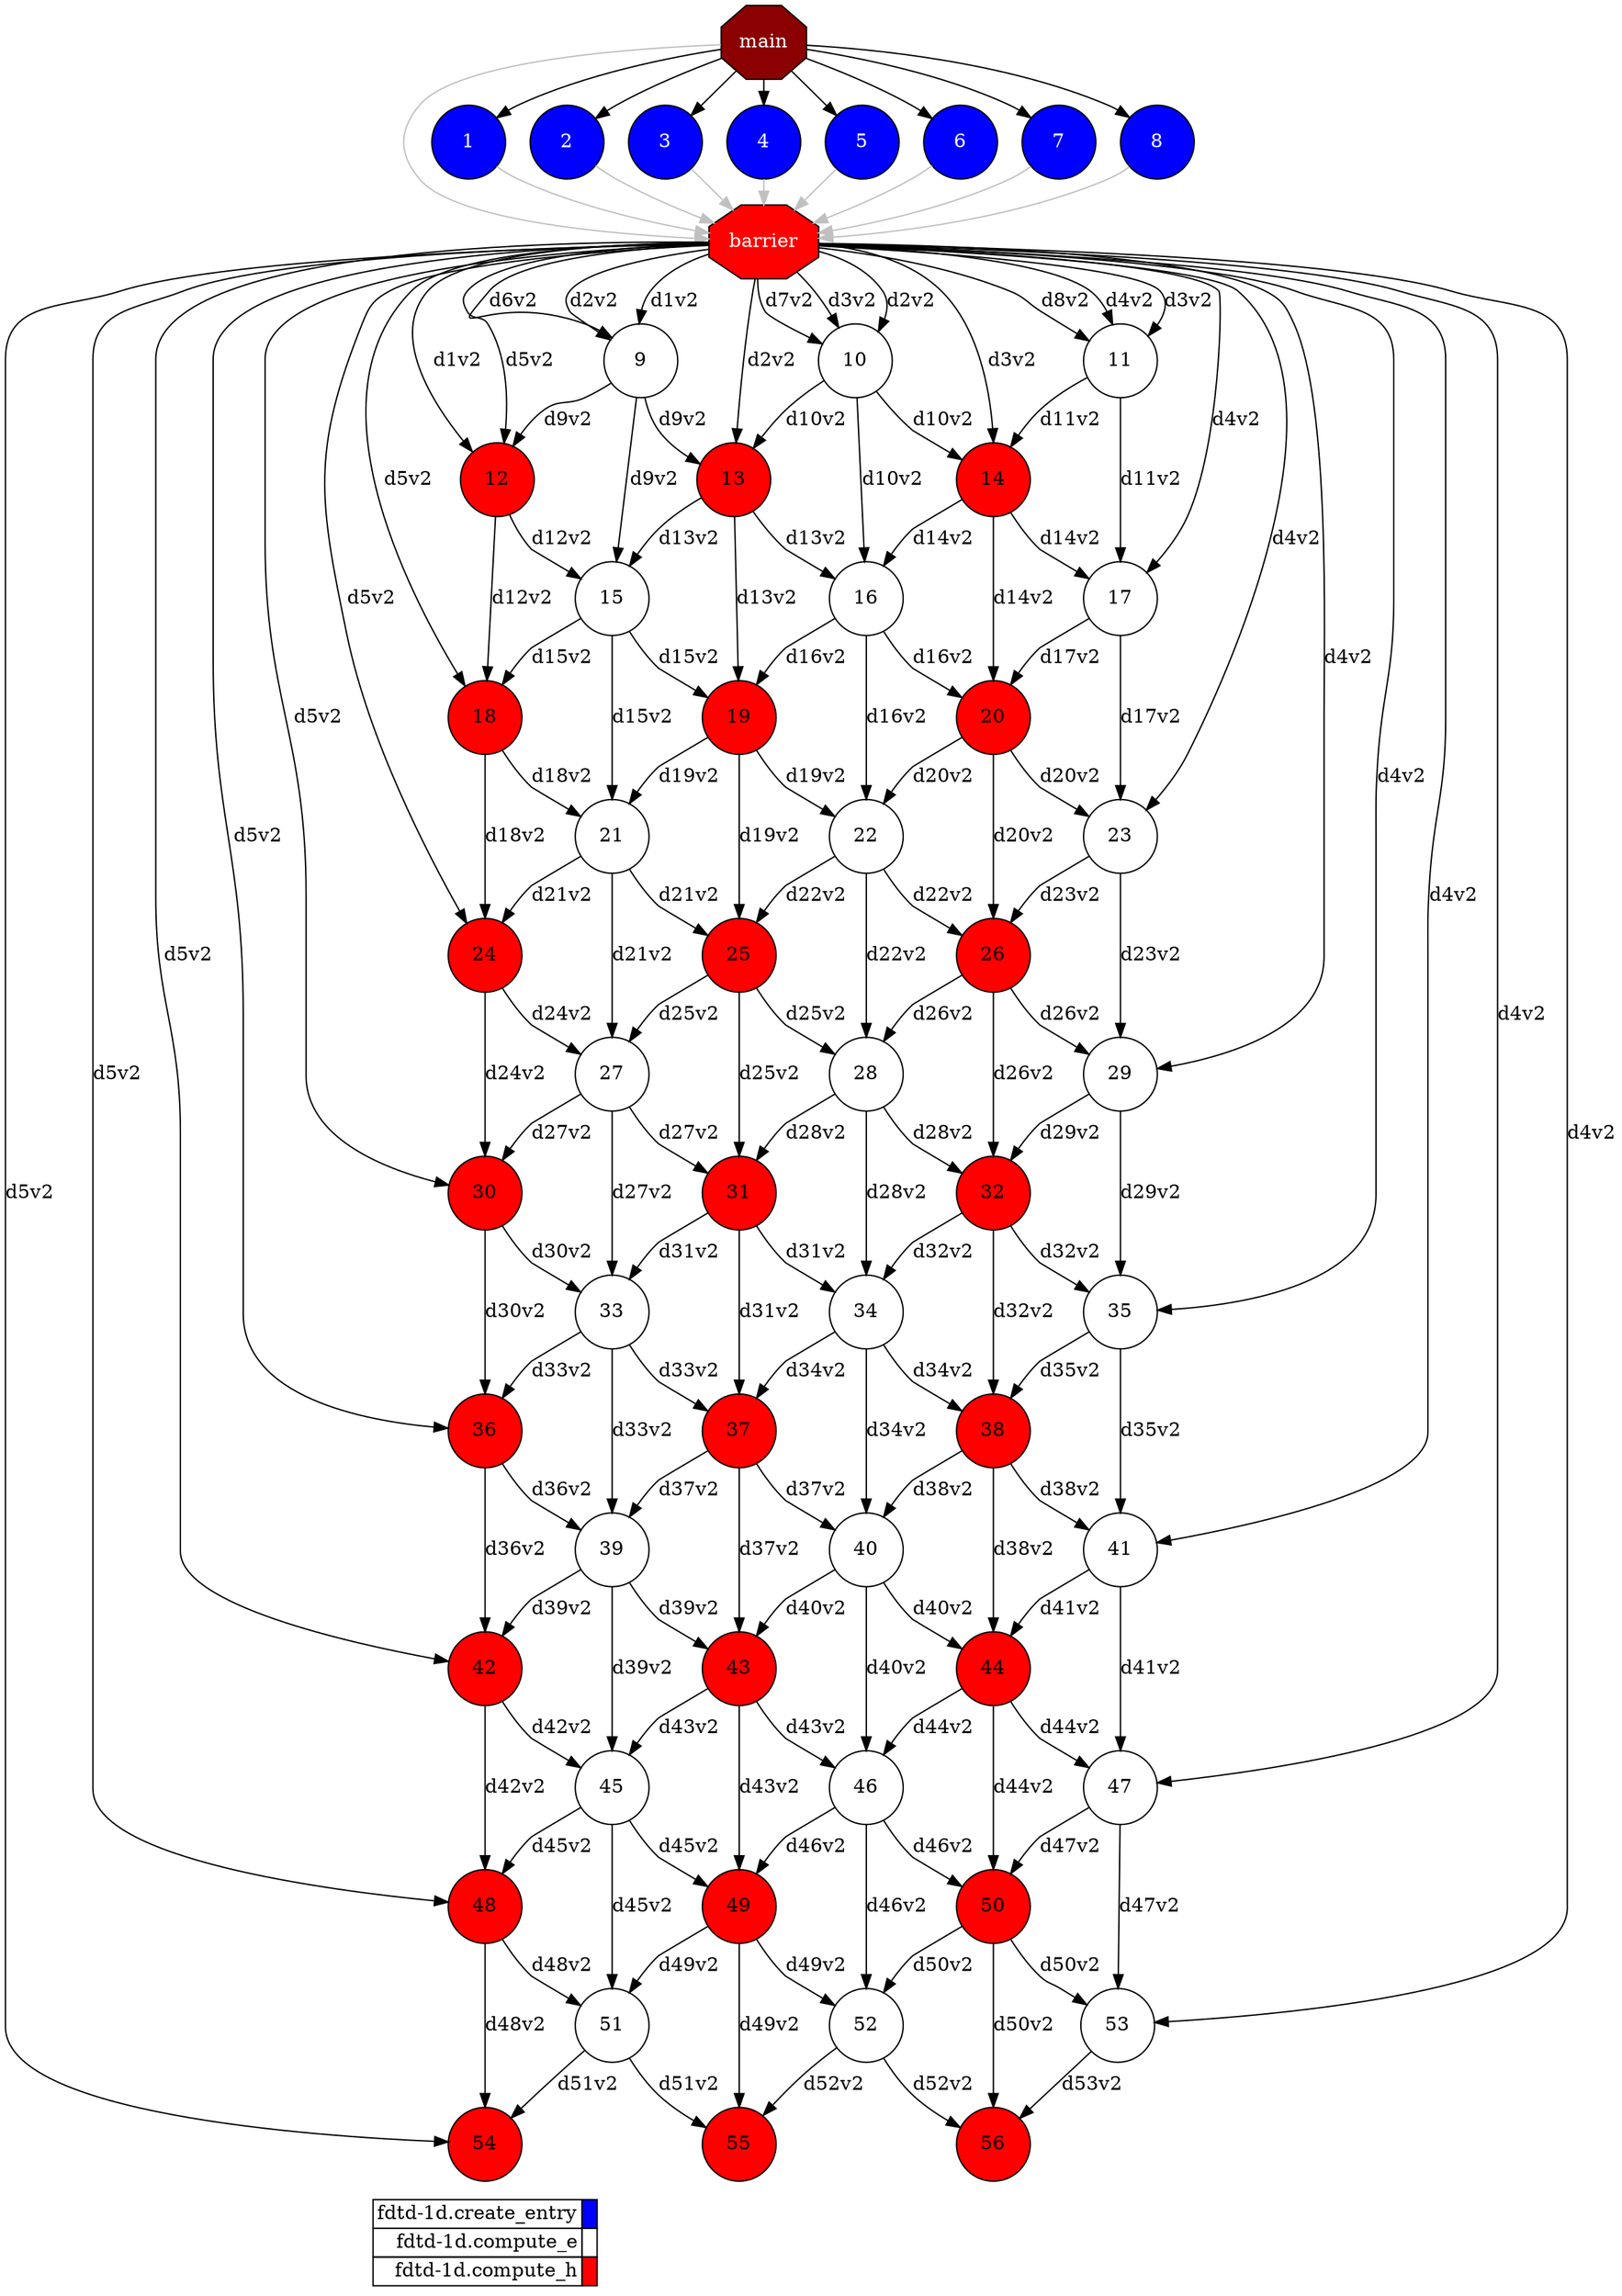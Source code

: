 digraph {
  rankdir=TB;
  labeljust="l";
  compound= true;
  subgraph dependence_graph {
    ranksep=0.20;
    node[height=0.75];

Synchro0[label="main", shape=octagon, style=filled fillcolor="#8B0000" fontcolor="#FFFFFF"];
1[shape=circle, style=filled fillcolor="#0000ff" fontcolor="#ffffff"];
Synchro0 -> 1;
2[shape=circle, style=filled fillcolor="#0000ff" fontcolor="#ffffff"];
Synchro0 -> 2;
3[shape=circle, style=filled fillcolor="#0000ff" fontcolor="#ffffff"];
Synchro0 -> 3;
4[shape=circle, style=filled fillcolor="#0000ff" fontcolor="#ffffff"];
Synchro0 -> 4;
5[shape=circle, style=filled fillcolor="#0000ff" fontcolor="#ffffff"];
Synchro0 -> 5;
6[shape=circle, style=filled fillcolor="#0000ff" fontcolor="#ffffff"];
Synchro0 -> 6;
7[shape=circle, style=filled fillcolor="#0000ff" fontcolor="#ffffff"];
Synchro0 -> 7;
8[shape=circle, style=filled fillcolor="#0000ff" fontcolor="#ffffff"];
Synchro0 -> 8;
Synchro1[label="barrier", shape=octagon, style=filled fillcolor="#ff0000" fontcolor="#FFFFFF"];
Synchro0 -> Synchro1 [color=grey];
4 -> Synchro1 [color=grey];
2 -> Synchro1 [color=grey];
3 -> Synchro1 [color=grey];
5 -> Synchro1 [color=grey];
6 -> Synchro1 [color=grey];
7 -> Synchro1 [color=grey];
1 -> Synchro1 [color=grey];
8 -> Synchro1 [color=grey];
9[shape=circle, style=filled fillcolor="#ffffff" fontcolor="#000000"];
Synchro1 -> 9 [label="d6v2"];
Synchro1 -> 9 [label="d2v2"];
Synchro1 -> 9 [label="d1v2"];
10[shape=circle, style=filled fillcolor="#ffffff" fontcolor="#000000"];
Synchro1 -> 10 [label="d7v2"];
Synchro1 -> 10 [label="d3v2"];
Synchro1 -> 10 [label="d2v2"];
11[shape=circle, style=filled fillcolor="#ffffff" fontcolor="#000000"];
Synchro1 -> 11 [label="d8v2"];
Synchro1 -> 11 [label="d4v2"];
Synchro1 -> 11 [label="d3v2"];
12[shape=circle, style=filled fillcolor="#ff0000" fontcolor="#000000"];
Synchro1 -> 12 [label="d1v2"];
9 -> 12 [label="d9v2"];
Synchro1 -> 12 [label="d5v2"];
13[shape=circle, style=filled fillcolor="#ff0000" fontcolor="#000000"];
Synchro1 -> 13 [label="d2v2"];
10 -> 13 [label="d10v2"];
9 -> 13 [label="d9v2"];
14[shape=circle, style=filled fillcolor="#ff0000" fontcolor="#000000"];
Synchro1 -> 14 [label="d3v2"];
11 -> 14 [label="d11v2"];
10 -> 14 [label="d10v2"];
15[shape=circle, style=filled fillcolor="#ffffff" fontcolor="#000000"];
9 -> 15 [label="d9v2"];
13 -> 15 [label="d13v2"];
12 -> 15 [label="d12v2"];
16[shape=circle, style=filled fillcolor="#ffffff" fontcolor="#000000"];
10 -> 16 [label="d10v2"];
14 -> 16 [label="d14v2"];
13 -> 16 [label="d13v2"];
17[shape=circle, style=filled fillcolor="#ffffff" fontcolor="#000000"];
11 -> 17 [label="d11v2"];
Synchro1 -> 17 [label="d4v2"];
14 -> 17 [label="d14v2"];
18[shape=circle, style=filled fillcolor="#ff0000" fontcolor="#000000"];
12 -> 18 [label="d12v2"];
15 -> 18 [label="d15v2"];
Synchro1 -> 18 [label="d5v2"];
19[shape=circle, style=filled fillcolor="#ff0000" fontcolor="#000000"];
13 -> 19 [label="d13v2"];
16 -> 19 [label="d16v2"];
15 -> 19 [label="d15v2"];
20[shape=circle, style=filled fillcolor="#ff0000" fontcolor="#000000"];
14 -> 20 [label="d14v2"];
17 -> 20 [label="d17v2"];
16 -> 20 [label="d16v2"];
21[shape=circle, style=filled fillcolor="#ffffff" fontcolor="#000000"];
15 -> 21 [label="d15v2"];
19 -> 21 [label="d19v2"];
18 -> 21 [label="d18v2"];
22[shape=circle, style=filled fillcolor="#ffffff" fontcolor="#000000"];
16 -> 22 [label="d16v2"];
20 -> 22 [label="d20v2"];
19 -> 22 [label="d19v2"];
23[shape=circle, style=filled fillcolor="#ffffff" fontcolor="#000000"];
17 -> 23 [label="d17v2"];
Synchro1 -> 23 [label="d4v2"];
20 -> 23 [label="d20v2"];
24[shape=circle, style=filled fillcolor="#ff0000" fontcolor="#000000"];
18 -> 24 [label="d18v2"];
21 -> 24 [label="d21v2"];
Synchro1 -> 24 [label="d5v2"];
25[shape=circle, style=filled fillcolor="#ff0000" fontcolor="#000000"];
19 -> 25 [label="d19v2"];
22 -> 25 [label="d22v2"];
21 -> 25 [label="d21v2"];
26[shape=circle, style=filled fillcolor="#ff0000" fontcolor="#000000"];
20 -> 26 [label="d20v2"];
23 -> 26 [label="d23v2"];
22 -> 26 [label="d22v2"];
27[shape=circle, style=filled fillcolor="#ffffff" fontcolor="#000000"];
21 -> 27 [label="d21v2"];
25 -> 27 [label="d25v2"];
24 -> 27 [label="d24v2"];
28[shape=circle, style=filled fillcolor="#ffffff" fontcolor="#000000"];
22 -> 28 [label="d22v2"];
26 -> 28 [label="d26v2"];
25 -> 28 [label="d25v2"];
29[shape=circle, style=filled fillcolor="#ffffff" fontcolor="#000000"];
23 -> 29 [label="d23v2"];
Synchro1 -> 29 [label="d4v2"];
26 -> 29 [label="d26v2"];
30[shape=circle, style=filled fillcolor="#ff0000" fontcolor="#000000"];
24 -> 30 [label="d24v2"];
27 -> 30 [label="d27v2"];
Synchro1 -> 30 [label="d5v2"];
31[shape=circle, style=filled fillcolor="#ff0000" fontcolor="#000000"];
25 -> 31 [label="d25v2"];
28 -> 31 [label="d28v2"];
27 -> 31 [label="d27v2"];
32[shape=circle, style=filled fillcolor="#ff0000" fontcolor="#000000"];
26 -> 32 [label="d26v2"];
29 -> 32 [label="d29v2"];
28 -> 32 [label="d28v2"];
33[shape=circle, style=filled fillcolor="#ffffff" fontcolor="#000000"];
27 -> 33 [label="d27v2"];
31 -> 33 [label="d31v2"];
30 -> 33 [label="d30v2"];
34[shape=circle, style=filled fillcolor="#ffffff" fontcolor="#000000"];
28 -> 34 [label="d28v2"];
32 -> 34 [label="d32v2"];
31 -> 34 [label="d31v2"];
35[shape=circle, style=filled fillcolor="#ffffff" fontcolor="#000000"];
29 -> 35 [label="d29v2"];
Synchro1 -> 35 [label="d4v2"];
32 -> 35 [label="d32v2"];
36[shape=circle, style=filled fillcolor="#ff0000" fontcolor="#000000"];
30 -> 36 [label="d30v2"];
33 -> 36 [label="d33v2"];
Synchro1 -> 36 [label="d5v2"];
37[shape=circle, style=filled fillcolor="#ff0000" fontcolor="#000000"];
31 -> 37 [label="d31v2"];
34 -> 37 [label="d34v2"];
33 -> 37 [label="d33v2"];
38[shape=circle, style=filled fillcolor="#ff0000" fontcolor="#000000"];
32 -> 38 [label="d32v2"];
35 -> 38 [label="d35v2"];
34 -> 38 [label="d34v2"];
39[shape=circle, style=filled fillcolor="#ffffff" fontcolor="#000000"];
33 -> 39 [label="d33v2"];
37 -> 39 [label="d37v2"];
36 -> 39 [label="d36v2"];
40[shape=circle, style=filled fillcolor="#ffffff" fontcolor="#000000"];
34 -> 40 [label="d34v2"];
38 -> 40 [label="d38v2"];
37 -> 40 [label="d37v2"];
41[shape=circle, style=filled fillcolor="#ffffff" fontcolor="#000000"];
35 -> 41 [label="d35v2"];
Synchro1 -> 41 [label="d4v2"];
38 -> 41 [label="d38v2"];
42[shape=circle, style=filled fillcolor="#ff0000" fontcolor="#000000"];
36 -> 42 [label="d36v2"];
39 -> 42 [label="d39v2"];
Synchro1 -> 42 [label="d5v2"];
43[shape=circle, style=filled fillcolor="#ff0000" fontcolor="#000000"];
37 -> 43 [label="d37v2"];
40 -> 43 [label="d40v2"];
39 -> 43 [label="d39v2"];
44[shape=circle, style=filled fillcolor="#ff0000" fontcolor="#000000"];
38 -> 44 [label="d38v2"];
41 -> 44 [label="d41v2"];
40 -> 44 [label="d40v2"];
45[shape=circle, style=filled fillcolor="#ffffff" fontcolor="#000000"];
39 -> 45 [label="d39v2"];
43 -> 45 [label="d43v2"];
42 -> 45 [label="d42v2"];
46[shape=circle, style=filled fillcolor="#ffffff" fontcolor="#000000"];
40 -> 46 [label="d40v2"];
44 -> 46 [label="d44v2"];
43 -> 46 [label="d43v2"];
47[shape=circle, style=filled fillcolor="#ffffff" fontcolor="#000000"];
41 -> 47 [label="d41v2"];
Synchro1 -> 47 [label="d4v2"];
44 -> 47 [label="d44v2"];
48[shape=circle, style=filled fillcolor="#ff0000" fontcolor="#000000"];
42 -> 48 [label="d42v2"];
45 -> 48 [label="d45v2"];
Synchro1 -> 48 [label="d5v2"];
49[shape=circle, style=filled fillcolor="#ff0000" fontcolor="#000000"];
43 -> 49 [label="d43v2"];
46 -> 49 [label="d46v2"];
45 -> 49 [label="d45v2"];
50[shape=circle, style=filled fillcolor="#ff0000" fontcolor="#000000"];
44 -> 50 [label="d44v2"];
47 -> 50 [label="d47v2"];
46 -> 50 [label="d46v2"];
51[shape=circle, style=filled fillcolor="#ffffff" fontcolor="#000000"];
45 -> 51 [label="d45v2"];
49 -> 51 [label="d49v2"];
48 -> 51 [label="d48v2"];
52[shape=circle, style=filled fillcolor="#ffffff" fontcolor="#000000"];
46 -> 52 [label="d46v2"];
50 -> 52 [label="d50v2"];
49 -> 52 [label="d49v2"];
53[shape=circle, style=filled fillcolor="#ffffff" fontcolor="#000000"];
47 -> 53 [label="d47v2"];
Synchro1 -> 53 [label="d4v2"];
50 -> 53 [label="d50v2"];
54[shape=circle, style=filled fillcolor="#ff0000" fontcolor="#000000"];
48 -> 54 [label="d48v2"];
51 -> 54 [label="d51v2"];
Synchro1 -> 54 [label="d5v2"];
55[shape=circle, style=filled fillcolor="#ff0000" fontcolor="#000000"];
49 -> 55 [label="d49v2"];
52 -> 55 [label="d52v2"];
51 -> 55 [label="d51v2"];
56[shape=circle, style=filled fillcolor="#ff0000" fontcolor="#000000"];
50 -> 56 [label="d50v2"];
53 -> 56 [label="d53v2"];
52 -> 56 [label="d52v2"];  }
  subgraph legend {
    rank=sink;
    node [shape=plaintext, height=0.75];
    ranksep=0.20;
    label = "Legend";
    key [label=<
      <table border="0" cellpadding="2" cellspacing="0" cellborder="1">
<tr>
<td align="right">fdtd-1d.create_entry</td>
<td bgcolor="#0000ff">&nbsp;</td>
</tr>
<tr>
<td align="right">fdtd-1d.compute_e</td>
<td bgcolor="#ffffff">&nbsp;</td>
</tr>
<tr>
<td align="right">fdtd-1d.compute_h</td>
<td bgcolor="#ff0000">&nbsp;</td>
</tr>
      </table>
    >]
  }
}
